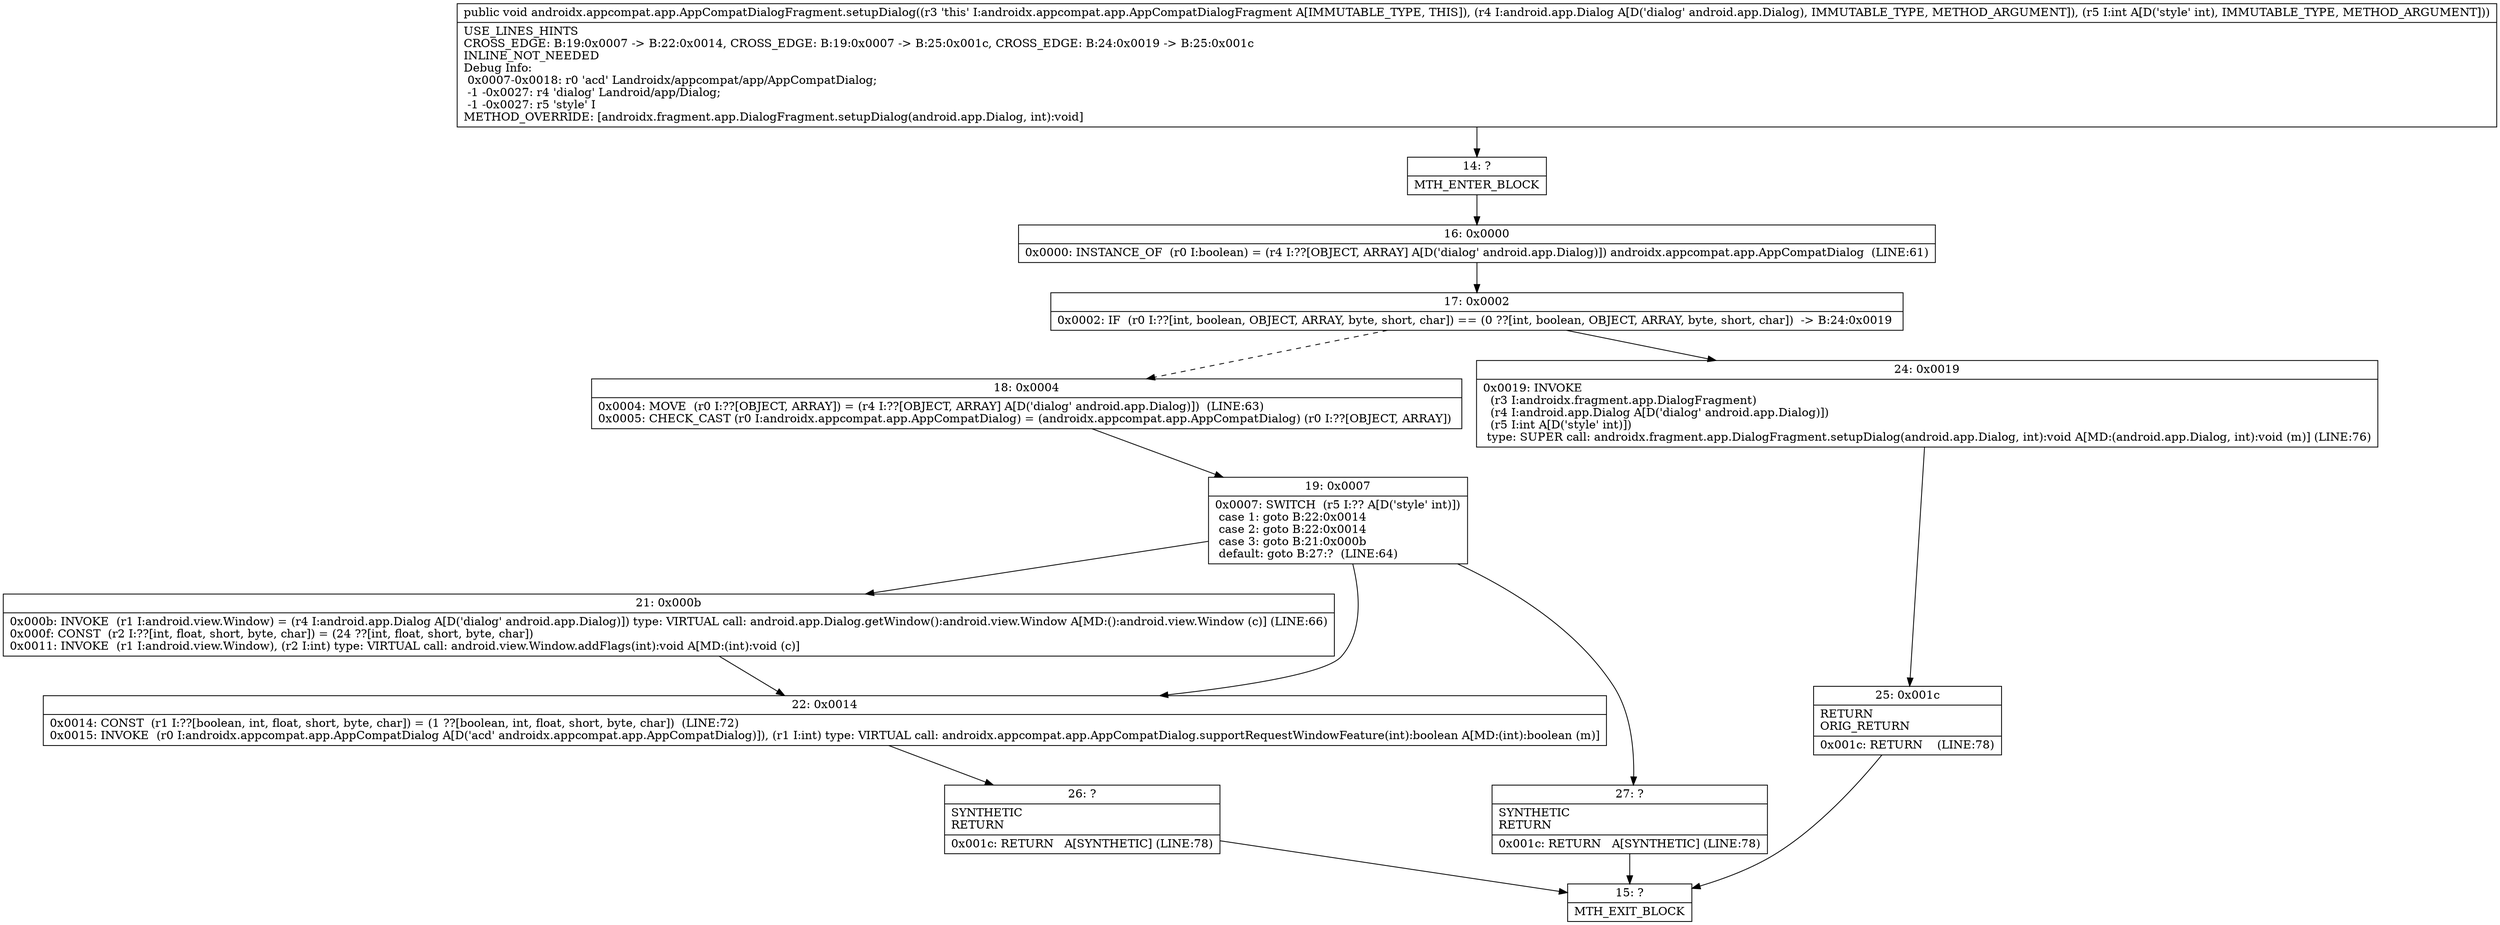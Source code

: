 digraph "CFG forandroidx.appcompat.app.AppCompatDialogFragment.setupDialog(Landroid\/app\/Dialog;I)V" {
Node_14 [shape=record,label="{14\:\ ?|MTH_ENTER_BLOCK\l}"];
Node_16 [shape=record,label="{16\:\ 0x0000|0x0000: INSTANCE_OF  (r0 I:boolean) = (r4 I:??[OBJECT, ARRAY] A[D('dialog' android.app.Dialog)]) androidx.appcompat.app.AppCompatDialog  (LINE:61)\l}"];
Node_17 [shape=record,label="{17\:\ 0x0002|0x0002: IF  (r0 I:??[int, boolean, OBJECT, ARRAY, byte, short, char]) == (0 ??[int, boolean, OBJECT, ARRAY, byte, short, char])  \-\> B:24:0x0019 \l}"];
Node_18 [shape=record,label="{18\:\ 0x0004|0x0004: MOVE  (r0 I:??[OBJECT, ARRAY]) = (r4 I:??[OBJECT, ARRAY] A[D('dialog' android.app.Dialog)])  (LINE:63)\l0x0005: CHECK_CAST (r0 I:androidx.appcompat.app.AppCompatDialog) = (androidx.appcompat.app.AppCompatDialog) (r0 I:??[OBJECT, ARRAY]) \l}"];
Node_19 [shape=record,label="{19\:\ 0x0007|0x0007: SWITCH  (r5 I:?? A[D('style' int)])\l case 1: goto B:22:0x0014\l case 2: goto B:22:0x0014\l case 3: goto B:21:0x000b\l default: goto B:27:?  (LINE:64)\l}"];
Node_21 [shape=record,label="{21\:\ 0x000b|0x000b: INVOKE  (r1 I:android.view.Window) = (r4 I:android.app.Dialog A[D('dialog' android.app.Dialog)]) type: VIRTUAL call: android.app.Dialog.getWindow():android.view.Window A[MD:():android.view.Window (c)] (LINE:66)\l0x000f: CONST  (r2 I:??[int, float, short, byte, char]) = (24 ??[int, float, short, byte, char]) \l0x0011: INVOKE  (r1 I:android.view.Window), (r2 I:int) type: VIRTUAL call: android.view.Window.addFlags(int):void A[MD:(int):void (c)]\l}"];
Node_22 [shape=record,label="{22\:\ 0x0014|0x0014: CONST  (r1 I:??[boolean, int, float, short, byte, char]) = (1 ??[boolean, int, float, short, byte, char])  (LINE:72)\l0x0015: INVOKE  (r0 I:androidx.appcompat.app.AppCompatDialog A[D('acd' androidx.appcompat.app.AppCompatDialog)]), (r1 I:int) type: VIRTUAL call: androidx.appcompat.app.AppCompatDialog.supportRequestWindowFeature(int):boolean A[MD:(int):boolean (m)]\l}"];
Node_26 [shape=record,label="{26\:\ ?|SYNTHETIC\lRETURN\l|0x001c: RETURN   A[SYNTHETIC] (LINE:78)\l}"];
Node_15 [shape=record,label="{15\:\ ?|MTH_EXIT_BLOCK\l}"];
Node_27 [shape=record,label="{27\:\ ?|SYNTHETIC\lRETURN\l|0x001c: RETURN   A[SYNTHETIC] (LINE:78)\l}"];
Node_24 [shape=record,label="{24\:\ 0x0019|0x0019: INVOKE  \l  (r3 I:androidx.fragment.app.DialogFragment)\l  (r4 I:android.app.Dialog A[D('dialog' android.app.Dialog)])\l  (r5 I:int A[D('style' int)])\l type: SUPER call: androidx.fragment.app.DialogFragment.setupDialog(android.app.Dialog, int):void A[MD:(android.app.Dialog, int):void (m)] (LINE:76)\l}"];
Node_25 [shape=record,label="{25\:\ 0x001c|RETURN\lORIG_RETURN\l|0x001c: RETURN    (LINE:78)\l}"];
MethodNode[shape=record,label="{public void androidx.appcompat.app.AppCompatDialogFragment.setupDialog((r3 'this' I:androidx.appcompat.app.AppCompatDialogFragment A[IMMUTABLE_TYPE, THIS]), (r4 I:android.app.Dialog A[D('dialog' android.app.Dialog), IMMUTABLE_TYPE, METHOD_ARGUMENT]), (r5 I:int A[D('style' int), IMMUTABLE_TYPE, METHOD_ARGUMENT]))  | USE_LINES_HINTS\lCROSS_EDGE: B:19:0x0007 \-\> B:22:0x0014, CROSS_EDGE: B:19:0x0007 \-\> B:25:0x001c, CROSS_EDGE: B:24:0x0019 \-\> B:25:0x001c\lINLINE_NOT_NEEDED\lDebug Info:\l  0x0007\-0x0018: r0 'acd' Landroidx\/appcompat\/app\/AppCompatDialog;\l  \-1 \-0x0027: r4 'dialog' Landroid\/app\/Dialog;\l  \-1 \-0x0027: r5 'style' I\lMETHOD_OVERRIDE: [androidx.fragment.app.DialogFragment.setupDialog(android.app.Dialog, int):void]\l}"];
MethodNode -> Node_14;Node_14 -> Node_16;
Node_16 -> Node_17;
Node_17 -> Node_18[style=dashed];
Node_17 -> Node_24;
Node_18 -> Node_19;
Node_19 -> Node_21;
Node_19 -> Node_22;
Node_19 -> Node_27;
Node_21 -> Node_22;
Node_22 -> Node_26;
Node_26 -> Node_15;
Node_27 -> Node_15;
Node_24 -> Node_25;
Node_25 -> Node_15;
}

